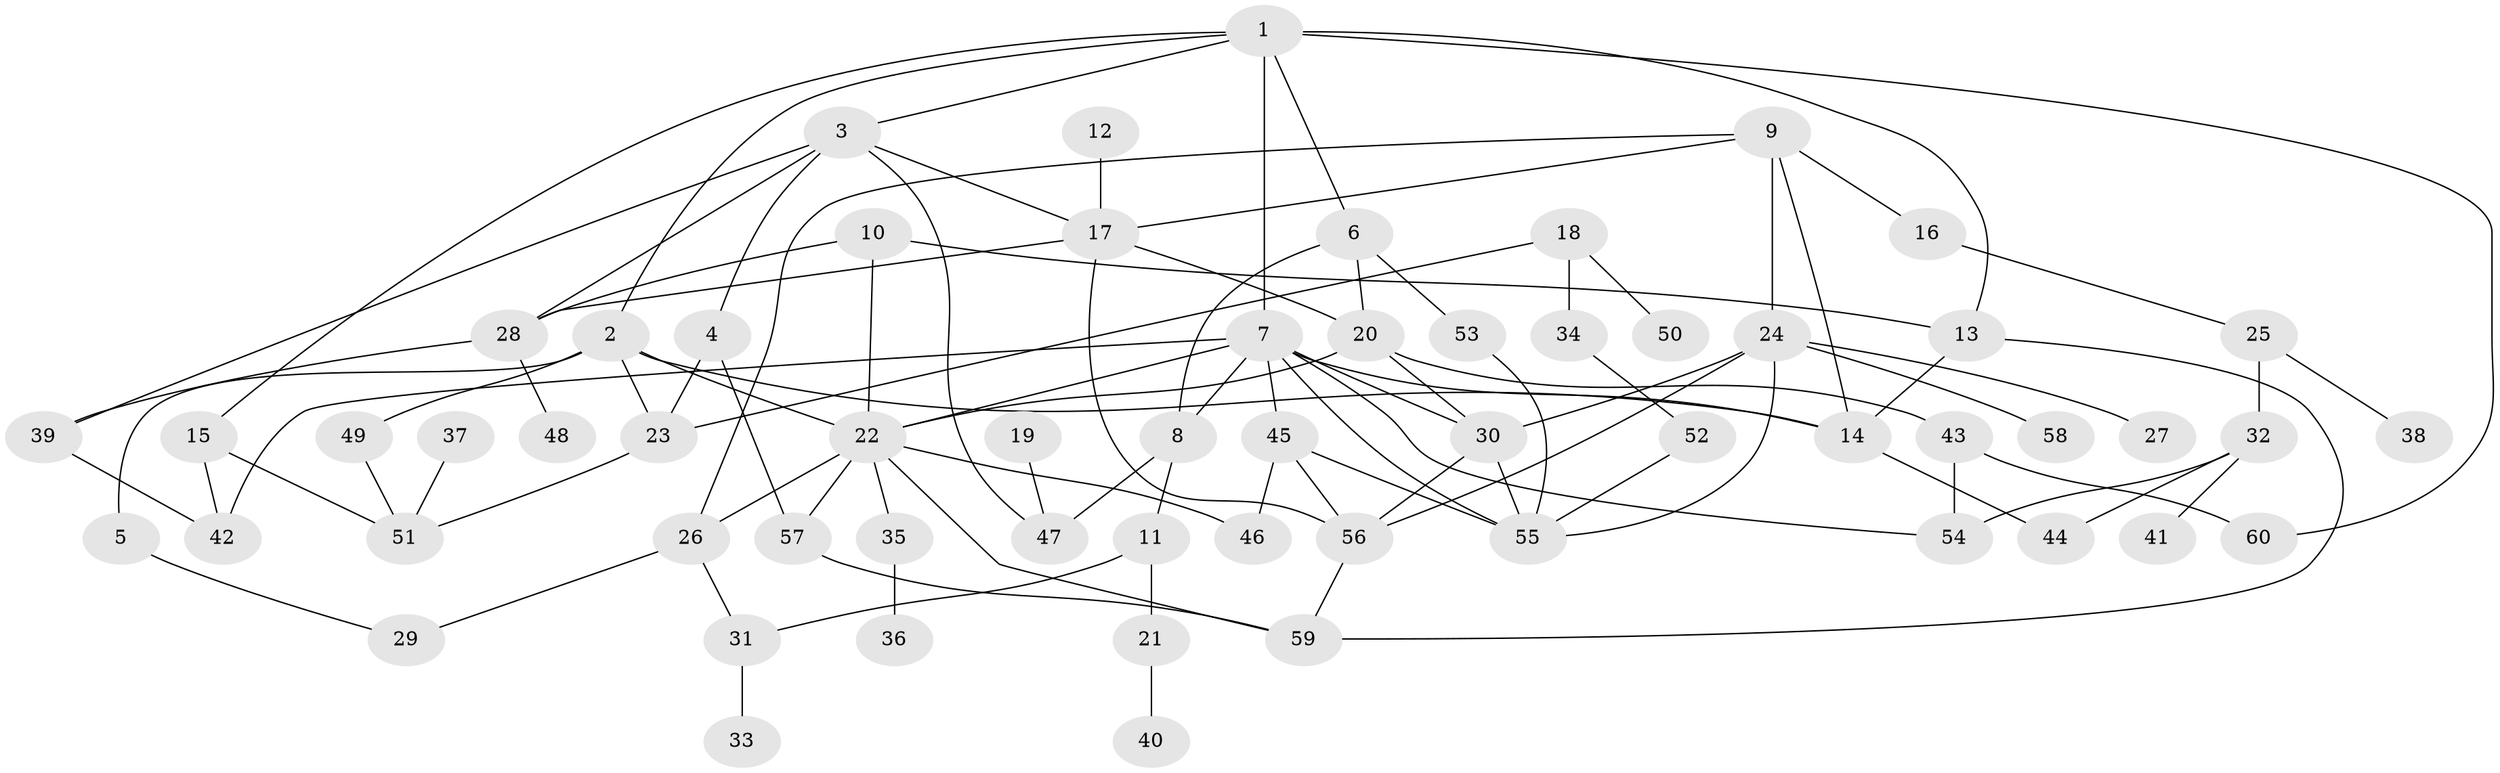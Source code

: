 // original degree distribution, {3: 0.27058823529411763, 7: 0.023529411764705882, 10: 0.011764705882352941, 6: 0.023529411764705882, 2: 0.3176470588235294, 4: 0.12941176470588237, 9: 0.011764705882352941, 5: 0.058823529411764705, 1: 0.15294117647058825}
// Generated by graph-tools (version 1.1) at 2025/36/03/04/25 23:36:09]
// undirected, 60 vertices, 98 edges
graph export_dot {
  node [color=gray90,style=filled];
  1;
  2;
  3;
  4;
  5;
  6;
  7;
  8;
  9;
  10;
  11;
  12;
  13;
  14;
  15;
  16;
  17;
  18;
  19;
  20;
  21;
  22;
  23;
  24;
  25;
  26;
  27;
  28;
  29;
  30;
  31;
  32;
  33;
  34;
  35;
  36;
  37;
  38;
  39;
  40;
  41;
  42;
  43;
  44;
  45;
  46;
  47;
  48;
  49;
  50;
  51;
  52;
  53;
  54;
  55;
  56;
  57;
  58;
  59;
  60;
  1 -- 2 [weight=1.0];
  1 -- 3 [weight=1.0];
  1 -- 6 [weight=1.0];
  1 -- 7 [weight=1.0];
  1 -- 13 [weight=1.0];
  1 -- 15 [weight=1.0];
  1 -- 60 [weight=1.0];
  2 -- 5 [weight=1.0];
  2 -- 14 [weight=1.0];
  2 -- 22 [weight=3.0];
  2 -- 23 [weight=1.0];
  2 -- 49 [weight=1.0];
  3 -- 4 [weight=1.0];
  3 -- 17 [weight=1.0];
  3 -- 28 [weight=1.0];
  3 -- 39 [weight=1.0];
  3 -- 47 [weight=1.0];
  4 -- 23 [weight=1.0];
  4 -- 57 [weight=1.0];
  5 -- 29 [weight=1.0];
  6 -- 8 [weight=1.0];
  6 -- 20 [weight=1.0];
  6 -- 53 [weight=1.0];
  7 -- 8 [weight=1.0];
  7 -- 14 [weight=1.0];
  7 -- 22 [weight=1.0];
  7 -- 30 [weight=1.0];
  7 -- 42 [weight=1.0];
  7 -- 45 [weight=1.0];
  7 -- 54 [weight=1.0];
  7 -- 55 [weight=1.0];
  8 -- 11 [weight=1.0];
  8 -- 47 [weight=1.0];
  9 -- 14 [weight=1.0];
  9 -- 16 [weight=1.0];
  9 -- 17 [weight=1.0];
  9 -- 24 [weight=1.0];
  9 -- 26 [weight=1.0];
  10 -- 13 [weight=1.0];
  10 -- 22 [weight=1.0];
  10 -- 28 [weight=1.0];
  11 -- 21 [weight=1.0];
  11 -- 31 [weight=1.0];
  12 -- 17 [weight=1.0];
  13 -- 14 [weight=1.0];
  13 -- 59 [weight=1.0];
  14 -- 44 [weight=1.0];
  15 -- 42 [weight=1.0];
  15 -- 51 [weight=1.0];
  16 -- 25 [weight=1.0];
  17 -- 20 [weight=1.0];
  17 -- 28 [weight=1.0];
  17 -- 56 [weight=1.0];
  18 -- 23 [weight=1.0];
  18 -- 34 [weight=1.0];
  18 -- 50 [weight=1.0];
  19 -- 47 [weight=1.0];
  20 -- 22 [weight=1.0];
  20 -- 30 [weight=1.0];
  20 -- 43 [weight=1.0];
  21 -- 40 [weight=1.0];
  22 -- 26 [weight=1.0];
  22 -- 35 [weight=1.0];
  22 -- 46 [weight=1.0];
  22 -- 57 [weight=1.0];
  22 -- 59 [weight=1.0];
  23 -- 51 [weight=1.0];
  24 -- 27 [weight=1.0];
  24 -- 30 [weight=1.0];
  24 -- 55 [weight=1.0];
  24 -- 56 [weight=1.0];
  24 -- 58 [weight=1.0];
  25 -- 32 [weight=1.0];
  25 -- 38 [weight=1.0];
  26 -- 29 [weight=1.0];
  26 -- 31 [weight=1.0];
  28 -- 39 [weight=1.0];
  28 -- 48 [weight=1.0];
  30 -- 55 [weight=1.0];
  30 -- 56 [weight=1.0];
  31 -- 33 [weight=1.0];
  32 -- 41 [weight=1.0];
  32 -- 44 [weight=1.0];
  32 -- 54 [weight=1.0];
  34 -- 52 [weight=1.0];
  35 -- 36 [weight=1.0];
  37 -- 51 [weight=1.0];
  39 -- 42 [weight=1.0];
  43 -- 54 [weight=1.0];
  43 -- 60 [weight=1.0];
  45 -- 46 [weight=1.0];
  45 -- 55 [weight=1.0];
  45 -- 56 [weight=1.0];
  49 -- 51 [weight=1.0];
  52 -- 55 [weight=1.0];
  53 -- 55 [weight=1.0];
  56 -- 59 [weight=1.0];
  57 -- 59 [weight=1.0];
}
